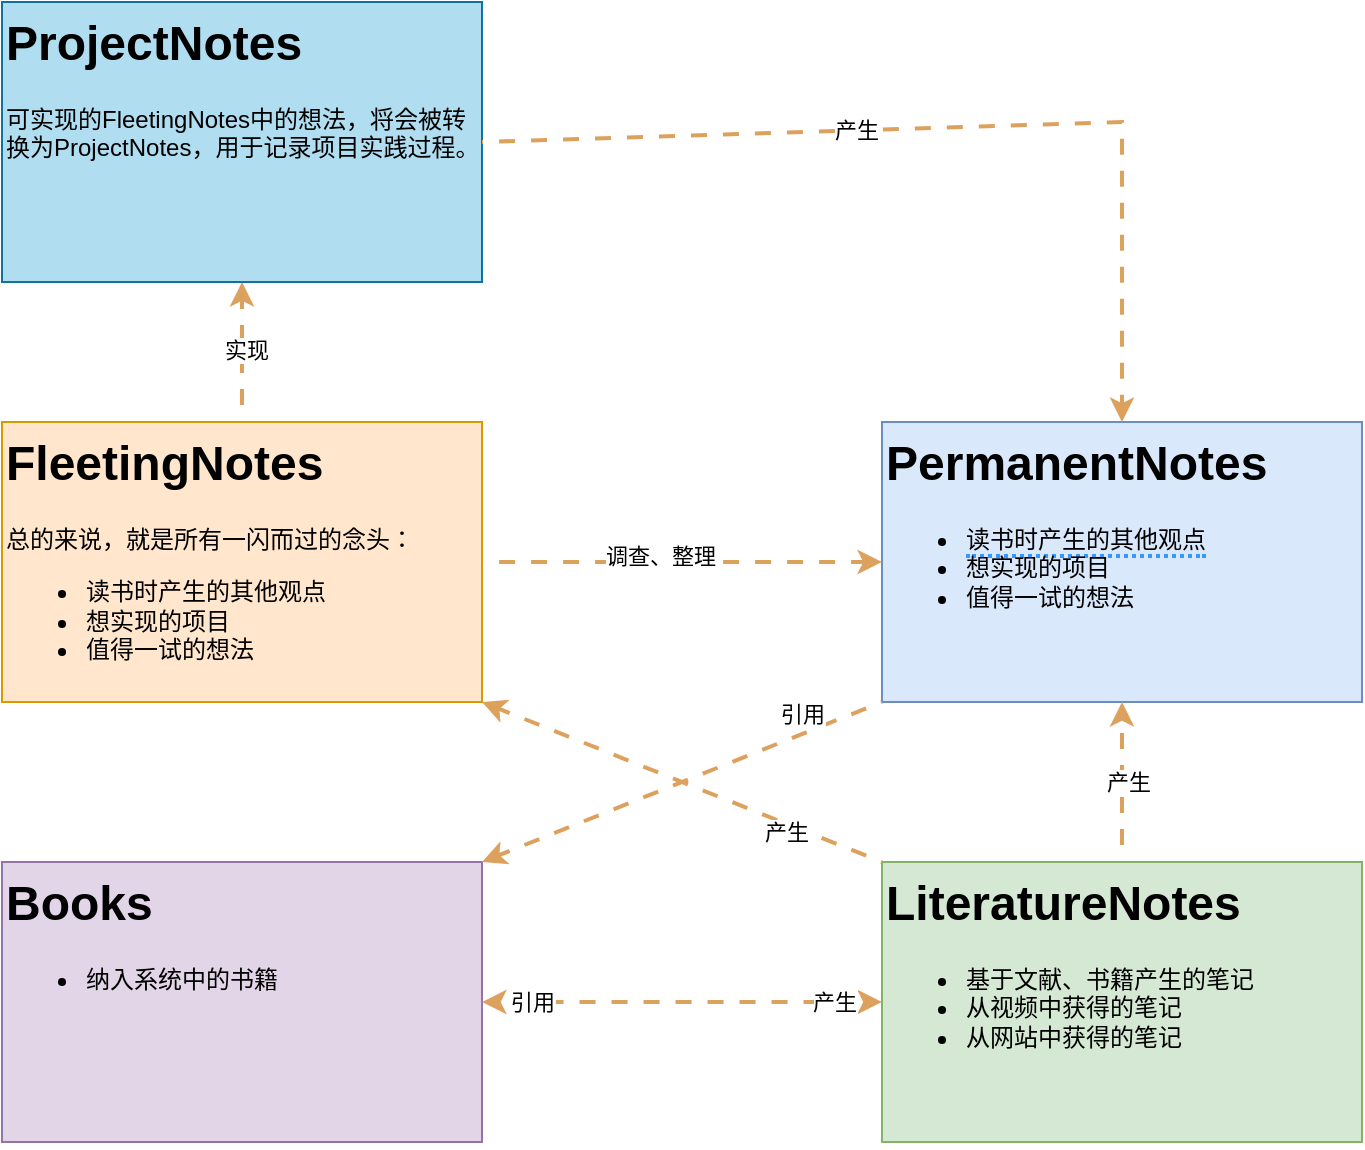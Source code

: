 <mxfile version="24.9.2">
  <diagram name="Page-1" id="2ca16b54-16f6-2749-3443-fa8db7711227">
    <mxGraphModel dx="840" dy="465" grid="1" gridSize="10" guides="1" tooltips="1" connect="1" arrows="1" fold="1" page="1" pageScale="1" pageWidth="1100" pageHeight="850" background="none" math="0" shadow="0">
      <root>
        <mxCell id="0" />
        <mxCell id="1" parent="0" />
        <mxCell id="N2vkuivW6kJ0mYPiYA1D-8" value="" style="edgeStyle=orthogonalEdgeStyle;rounded=1;orthogonalLoop=1;jettySize=auto;html=1;strokeColor=#DDA15E;fontColor=#FEFAE0;fillColor=#BC6C25;flowAnimation=1;strokeWidth=2;curved=0;" edge="1" parent="1" source="N2vkuivW6kJ0mYPiYA1D-6" target="N2vkuivW6kJ0mYPiYA1D-7">
          <mxGeometry relative="1" as="geometry" />
        </mxCell>
        <mxCell id="N2vkuivW6kJ0mYPiYA1D-9" value="调查、整理" style="edgeLabel;html=1;align=center;verticalAlign=middle;resizable=0;points=[];strokeColor=#DDA15E;fontColor=default;fillColor=#BC6C25;" vertex="1" connectable="0" parent="N2vkuivW6kJ0mYPiYA1D-8">
          <mxGeometry x="-0.118" y="3" relative="1" as="geometry">
            <mxPoint x="1" as="offset" />
          </mxGeometry>
        </mxCell>
        <mxCell id="N2vkuivW6kJ0mYPiYA1D-22" value="" style="edgeStyle=orthogonalEdgeStyle;rounded=0;orthogonalLoop=1;jettySize=auto;html=1;strokeColor=#DDA15E;fontColor=#FEFAE0;fillColor=#BC6C25;flowAnimation=1;shadow=0;strokeWidth=2;entryX=0.5;entryY=1;entryDx=0;entryDy=0;" edge="1" parent="1" source="N2vkuivW6kJ0mYPiYA1D-6" target="N2vkuivW6kJ0mYPiYA1D-21">
          <mxGeometry relative="1" as="geometry">
            <mxPoint x="380" y="300" as="targetPoint" />
            <Array as="points" />
          </mxGeometry>
        </mxCell>
        <mxCell id="N2vkuivW6kJ0mYPiYA1D-23" value="实现" style="edgeLabel;html=1;align=center;verticalAlign=middle;resizable=0;points=[];strokeColor=#DDA15E;fontColor=default;fillColor=#BC6C25;" vertex="1" connectable="0" parent="N2vkuivW6kJ0mYPiYA1D-22">
          <mxGeometry x="0.027" y="-2" relative="1" as="geometry">
            <mxPoint as="offset" />
          </mxGeometry>
        </mxCell>
        <mxCell id="N2vkuivW6kJ0mYPiYA1D-6" value="&lt;h1 style=&quot;margin-top: 0px;&quot;&gt;FleetingNotes&lt;/h1&gt;&lt;div&gt;总的来说，就是所有一闪而过的念头：&lt;/div&gt;&lt;div&gt;&lt;ul&gt;&lt;li&gt;读书时产生的其他观点&lt;/li&gt;&lt;li&gt;想实现的项目&lt;/li&gt;&lt;li&gt;值得一试的想法&lt;/li&gt;&lt;/ul&gt;&lt;/div&gt;" style="text;html=1;whiteSpace=wrap;overflow=hidden;rounded=0;fillColor=#ffe6cc;strokeColor=#d79b00;align=left;" vertex="1" parent="1">
          <mxGeometry x="250" y="370" width="240" height="140" as="geometry" />
        </mxCell>
        <mxCell id="N2vkuivW6kJ0mYPiYA1D-7" value="&lt;h1 style=&quot;margin-top: 0px;&quot;&gt;PermanentNotes&lt;/h1&gt;&lt;div&gt;&lt;ul&gt;&lt;li style=&quot;&quot;&gt;&lt;span data-kimi-id=&quot;1733407841552&quot; data-kimi-disabled=&quot;false&quot; data-kimi-recommend=&quot;false&quot; style=&quot;cursor: pointer; border-bottom: 2px dotted rgb(51, 153, 255);&quot;&gt;读书时产生的其他观点&lt;/span&gt;&lt;/li&gt;&lt;li style=&quot;&quot;&gt;想实现的项目&lt;/li&gt;&lt;li style=&quot;&quot;&gt;值得一试的想法&lt;/li&gt;&lt;/ul&gt;&lt;/div&gt;" style="text;html=1;whiteSpace=wrap;overflow=hidden;rounded=0;fillColor=#dae8fc;strokeColor=#6c8ebf;align=left;" vertex="1" parent="1">
          <mxGeometry x="690" y="370" width="240" height="140" as="geometry" />
        </mxCell>
        <mxCell id="N2vkuivW6kJ0mYPiYA1D-17" value="" style="edgeStyle=orthogonalEdgeStyle;rounded=0;orthogonalLoop=1;jettySize=auto;html=1;strokeColor=#DDA15E;fontColor=#FEFAE0;fillColor=#BC6C25;flowAnimation=1;strokeWidth=2;" edge="1" parent="1" source="N2vkuivW6kJ0mYPiYA1D-11" target="N2vkuivW6kJ0mYPiYA1D-7">
          <mxGeometry relative="1" as="geometry" />
        </mxCell>
        <mxCell id="N2vkuivW6kJ0mYPiYA1D-18" value="产生" style="edgeLabel;html=1;align=center;verticalAlign=middle;resizable=0;points=[];strokeColor=#DDA15E;fontColor=default;fillColor=#BC6C25;" vertex="1" connectable="0" parent="N2vkuivW6kJ0mYPiYA1D-17">
          <mxGeometry x="0.013" y="-3" relative="1" as="geometry">
            <mxPoint as="offset" />
          </mxGeometry>
        </mxCell>
        <mxCell id="N2vkuivW6kJ0mYPiYA1D-11" value="&lt;h1 style=&quot;margin-top: 0px;&quot;&gt;LiteratureNotes&lt;/h1&gt;&lt;div&gt;&lt;ul&gt;&lt;li style=&quot;&quot;&gt;基于文献、书籍产生的笔记&lt;/li&gt;&lt;li&gt;从视频中获得的笔记&lt;/li&gt;&lt;li&gt;从网站中获得的笔记&lt;/li&gt;&lt;/ul&gt;&lt;/div&gt;" style="text;html=1;whiteSpace=wrap;overflow=hidden;rounded=0;fillColor=#d5e8d4;strokeColor=#82b366;align=left;" vertex="1" parent="1">
          <mxGeometry x="690" y="590" width="240" height="140" as="geometry" />
        </mxCell>
        <mxCell id="N2vkuivW6kJ0mYPiYA1D-13" value="&lt;h1 style=&quot;margin-top: 0px;&quot;&gt;Books&lt;/h1&gt;&lt;div&gt;&lt;ul&gt;&lt;li&gt;纳入系统中的书籍&lt;/li&gt;&lt;/ul&gt;&lt;/div&gt;" style="text;html=1;whiteSpace=wrap;overflow=hidden;rounded=0;fillColor=#e1d5e7;strokeColor=#9673a6;align=left;" vertex="1" parent="1">
          <mxGeometry x="250" y="590" width="240" height="140" as="geometry" />
        </mxCell>
        <mxCell id="N2vkuivW6kJ0mYPiYA1D-21" value="&lt;h1 style=&quot;margin-top: 0px;&quot;&gt;ProjectNotes&lt;/h1&gt;&lt;div&gt;可实现的FleetingNotes中的想法，将会被转换为ProjectNotes，用于记录项目实践过程。&lt;/div&gt;" style="text;html=1;whiteSpace=wrap;overflow=hidden;rounded=0;fillColor=#b1ddf0;strokeColor=#10739e;align=left;" vertex="1" parent="1">
          <mxGeometry x="250" y="160" width="240" height="140" as="geometry" />
        </mxCell>
        <mxCell id="N2vkuivW6kJ0mYPiYA1D-25" value="" style="endArrow=classic;html=1;rounded=0;strokeColor=#DDA15E;fontColor=#FEFAE0;fillColor=#BC6C25;entryX=1;entryY=0;entryDx=0;entryDy=0;flowAnimation=1;strokeWidth=2;exitX=0;exitY=1;exitDx=0;exitDy=0;" edge="1" parent="1" source="N2vkuivW6kJ0mYPiYA1D-7" target="N2vkuivW6kJ0mYPiYA1D-13">
          <mxGeometry width="50" height="50" relative="1" as="geometry">
            <mxPoint x="600" y="510" as="sourcePoint" />
            <mxPoint x="610" y="470" as="targetPoint" />
          </mxGeometry>
        </mxCell>
        <mxCell id="N2vkuivW6kJ0mYPiYA1D-26" value="引用" style="edgeLabel;html=1;align=center;verticalAlign=middle;resizable=0;points=[];strokeColor=#DDA15E;fontColor=default;fillColor=#BC6C25;" vertex="1" connectable="0" parent="N2vkuivW6kJ0mYPiYA1D-25">
          <mxGeometry x="-0.057" y="1" relative="1" as="geometry">
            <mxPoint x="54" y="-33" as="offset" />
          </mxGeometry>
        </mxCell>
        <mxCell id="N2vkuivW6kJ0mYPiYA1D-32" value="" style="endArrow=classic;startArrow=classic;html=1;rounded=0;strokeColor=#DDA15E;fontColor=#FEFAE0;fillColor=#BC6C25;entryX=0;entryY=0.5;entryDx=0;entryDy=0;flowAnimation=1;strokeWidth=2;" edge="1" parent="1" source="N2vkuivW6kJ0mYPiYA1D-13" target="N2vkuivW6kJ0mYPiYA1D-11">
          <mxGeometry width="50" height="50" relative="1" as="geometry">
            <mxPoint x="580" y="520" as="sourcePoint" />
            <mxPoint x="630" y="470" as="targetPoint" />
          </mxGeometry>
        </mxCell>
        <mxCell id="N2vkuivW6kJ0mYPiYA1D-33" value="产生" style="edgeLabel;html=1;align=center;verticalAlign=middle;resizable=0;points=[];strokeColor=#DDA15E;fontColor=default;fillColor=#BC6C25;" vertex="1" connectable="0" parent="N2vkuivW6kJ0mYPiYA1D-32">
          <mxGeometry x="0.761" relative="1" as="geometry">
            <mxPoint as="offset" />
          </mxGeometry>
        </mxCell>
        <mxCell id="N2vkuivW6kJ0mYPiYA1D-34" value="引用" style="edgeLabel;html=1;align=center;verticalAlign=middle;resizable=0;points=[];strokeColor=#DDA15E;fontColor=default;fillColor=#BC6C25;" vertex="1" connectable="0" parent="N2vkuivW6kJ0mYPiYA1D-32">
          <mxGeometry x="-0.751" relative="1" as="geometry">
            <mxPoint as="offset" />
          </mxGeometry>
        </mxCell>
        <mxCell id="N2vkuivW6kJ0mYPiYA1D-35" value="" style="endArrow=classic;html=1;rounded=0;strokeColor=#DDA15E;fontColor=#FEFAE0;fillColor=#BC6C25;exitX=1;exitY=0.5;exitDx=0;exitDy=0;entryX=0.5;entryY=0;entryDx=0;entryDy=0;strokeWidth=2;flowAnimation=1;" edge="1" parent="1" source="N2vkuivW6kJ0mYPiYA1D-21" target="N2vkuivW6kJ0mYPiYA1D-7">
          <mxGeometry width="50" height="50" relative="1" as="geometry">
            <mxPoint x="580" y="320" as="sourcePoint" />
            <mxPoint x="630" y="270" as="targetPoint" />
            <Array as="points">
              <mxPoint x="810" y="220" />
            </Array>
          </mxGeometry>
        </mxCell>
        <mxCell id="N2vkuivW6kJ0mYPiYA1D-36" value="产生" style="edgeLabel;html=1;align=center;verticalAlign=middle;resizable=0;points=[];strokeColor=#DDA15E;fontColor=default;fillColor=#BC6C25;" vertex="1" connectable="0" parent="N2vkuivW6kJ0mYPiYA1D-35">
          <mxGeometry x="-0.206" relative="1" as="geometry">
            <mxPoint as="offset" />
          </mxGeometry>
        </mxCell>
        <mxCell id="N2vkuivW6kJ0mYPiYA1D-37" value="" style="endArrow=classic;html=1;rounded=0;strokeColor=#DDA15E;fontColor=#FEFAE0;fillColor=#BC6C25;exitX=0;exitY=0;exitDx=0;exitDy=0;entryX=1;entryY=1;entryDx=0;entryDy=0;strokeWidth=2;flowAnimation=1;" edge="1" parent="1" source="N2vkuivW6kJ0mYPiYA1D-11" target="N2vkuivW6kJ0mYPiYA1D-6">
          <mxGeometry width="50" height="50" relative="1" as="geometry">
            <mxPoint x="580" y="520" as="sourcePoint" />
            <mxPoint x="630" y="470" as="targetPoint" />
          </mxGeometry>
        </mxCell>
        <mxCell id="N2vkuivW6kJ0mYPiYA1D-38" value="产生" style="edgeLabel;html=1;align=center;verticalAlign=middle;resizable=0;points=[];strokeColor=#DDA15E;fontColor=default;fillColor=#BC6C25;" vertex="1" connectable="0" parent="N2vkuivW6kJ0mYPiYA1D-37">
          <mxGeometry x="0.013" y="4" relative="1" as="geometry">
            <mxPoint x="54" y="22" as="offset" />
          </mxGeometry>
        </mxCell>
      </root>
    </mxGraphModel>
  </diagram>
</mxfile>
